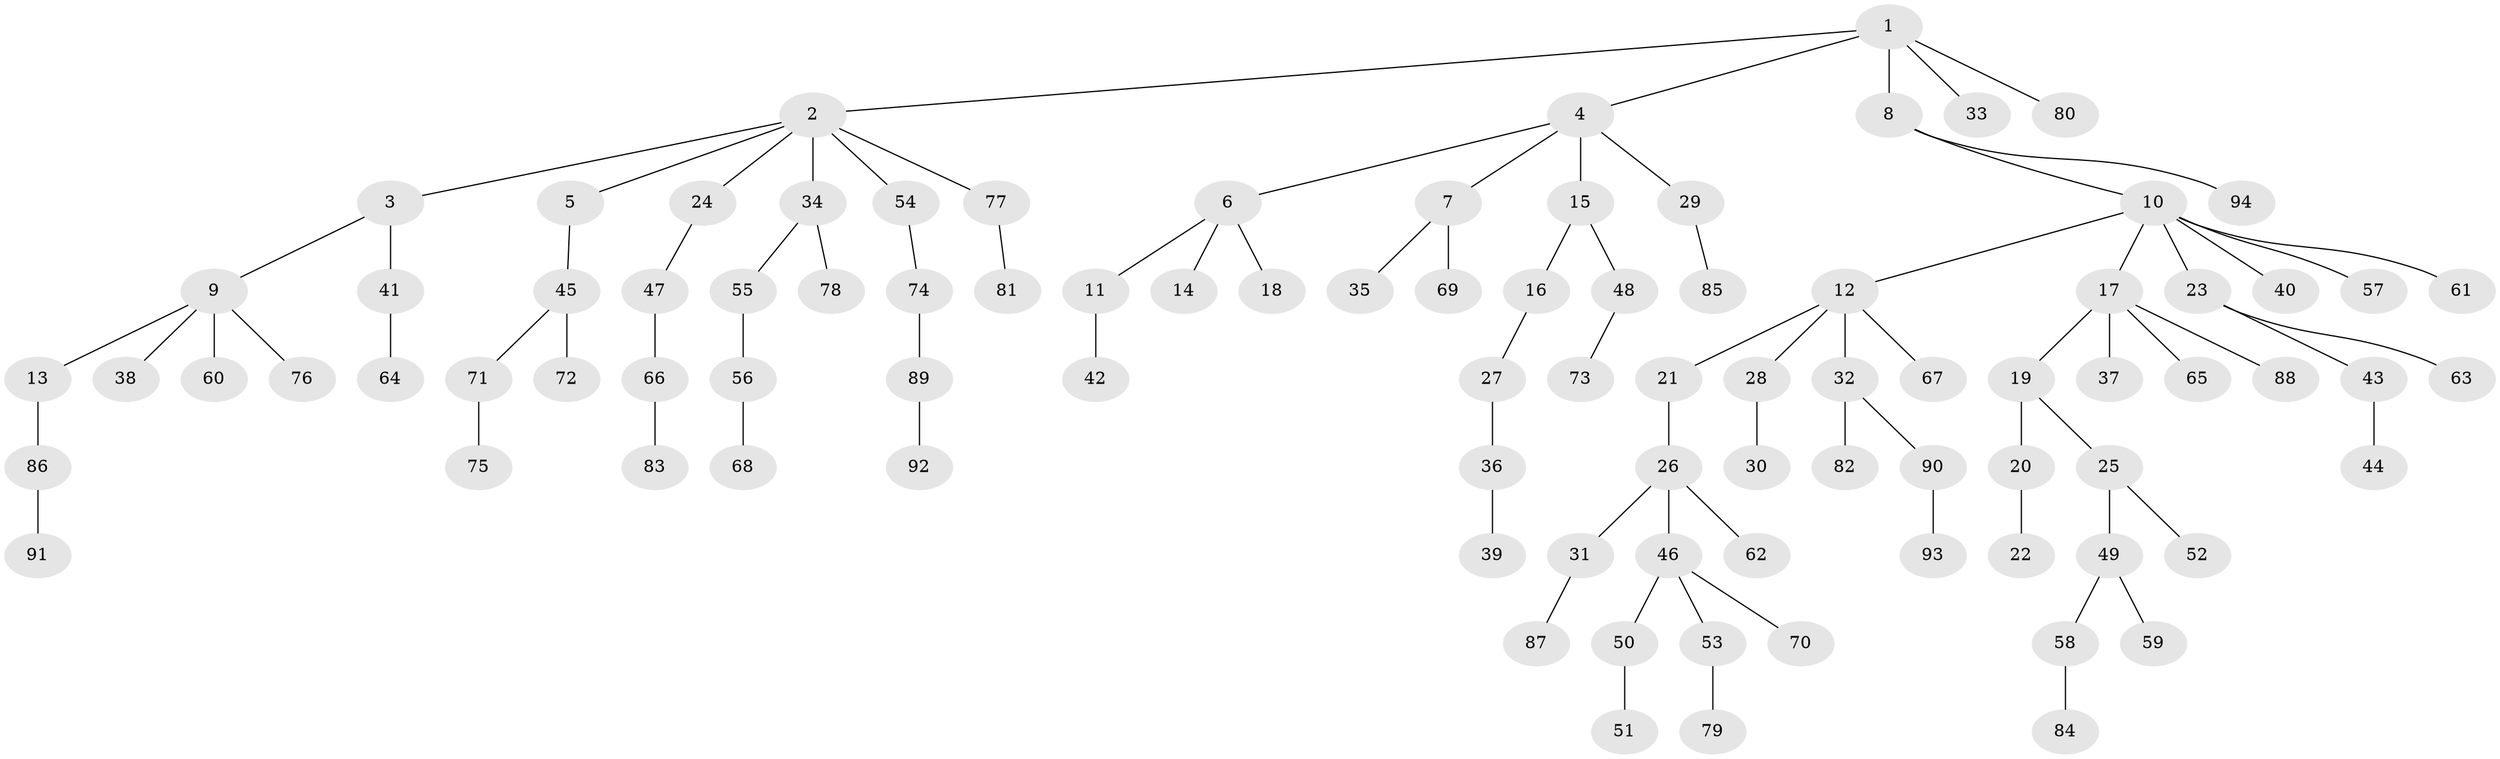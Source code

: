 // coarse degree distribution, {1: 0.4827586206896552, 2: 0.3103448275862069, 5: 0.034482758620689655, 3: 0.10344827586206896, 6: 0.034482758620689655, 4: 0.034482758620689655}
// Generated by graph-tools (version 1.1) at 2025/37/03/04/25 23:37:17]
// undirected, 94 vertices, 93 edges
graph export_dot {
  node [color=gray90,style=filled];
  1;
  2;
  3;
  4;
  5;
  6;
  7;
  8;
  9;
  10;
  11;
  12;
  13;
  14;
  15;
  16;
  17;
  18;
  19;
  20;
  21;
  22;
  23;
  24;
  25;
  26;
  27;
  28;
  29;
  30;
  31;
  32;
  33;
  34;
  35;
  36;
  37;
  38;
  39;
  40;
  41;
  42;
  43;
  44;
  45;
  46;
  47;
  48;
  49;
  50;
  51;
  52;
  53;
  54;
  55;
  56;
  57;
  58;
  59;
  60;
  61;
  62;
  63;
  64;
  65;
  66;
  67;
  68;
  69;
  70;
  71;
  72;
  73;
  74;
  75;
  76;
  77;
  78;
  79;
  80;
  81;
  82;
  83;
  84;
  85;
  86;
  87;
  88;
  89;
  90;
  91;
  92;
  93;
  94;
  1 -- 2;
  1 -- 4;
  1 -- 8;
  1 -- 33;
  1 -- 80;
  2 -- 3;
  2 -- 5;
  2 -- 24;
  2 -- 34;
  2 -- 54;
  2 -- 77;
  3 -- 9;
  3 -- 41;
  4 -- 6;
  4 -- 7;
  4 -- 15;
  4 -- 29;
  5 -- 45;
  6 -- 11;
  6 -- 14;
  6 -- 18;
  7 -- 35;
  7 -- 69;
  8 -- 10;
  8 -- 94;
  9 -- 13;
  9 -- 38;
  9 -- 60;
  9 -- 76;
  10 -- 12;
  10 -- 17;
  10 -- 23;
  10 -- 40;
  10 -- 57;
  10 -- 61;
  11 -- 42;
  12 -- 21;
  12 -- 28;
  12 -- 32;
  12 -- 67;
  13 -- 86;
  15 -- 16;
  15 -- 48;
  16 -- 27;
  17 -- 19;
  17 -- 37;
  17 -- 65;
  17 -- 88;
  19 -- 20;
  19 -- 25;
  20 -- 22;
  21 -- 26;
  23 -- 43;
  23 -- 63;
  24 -- 47;
  25 -- 49;
  25 -- 52;
  26 -- 31;
  26 -- 46;
  26 -- 62;
  27 -- 36;
  28 -- 30;
  29 -- 85;
  31 -- 87;
  32 -- 82;
  32 -- 90;
  34 -- 55;
  34 -- 78;
  36 -- 39;
  41 -- 64;
  43 -- 44;
  45 -- 71;
  45 -- 72;
  46 -- 50;
  46 -- 53;
  46 -- 70;
  47 -- 66;
  48 -- 73;
  49 -- 58;
  49 -- 59;
  50 -- 51;
  53 -- 79;
  54 -- 74;
  55 -- 56;
  56 -- 68;
  58 -- 84;
  66 -- 83;
  71 -- 75;
  74 -- 89;
  77 -- 81;
  86 -- 91;
  89 -- 92;
  90 -- 93;
}
